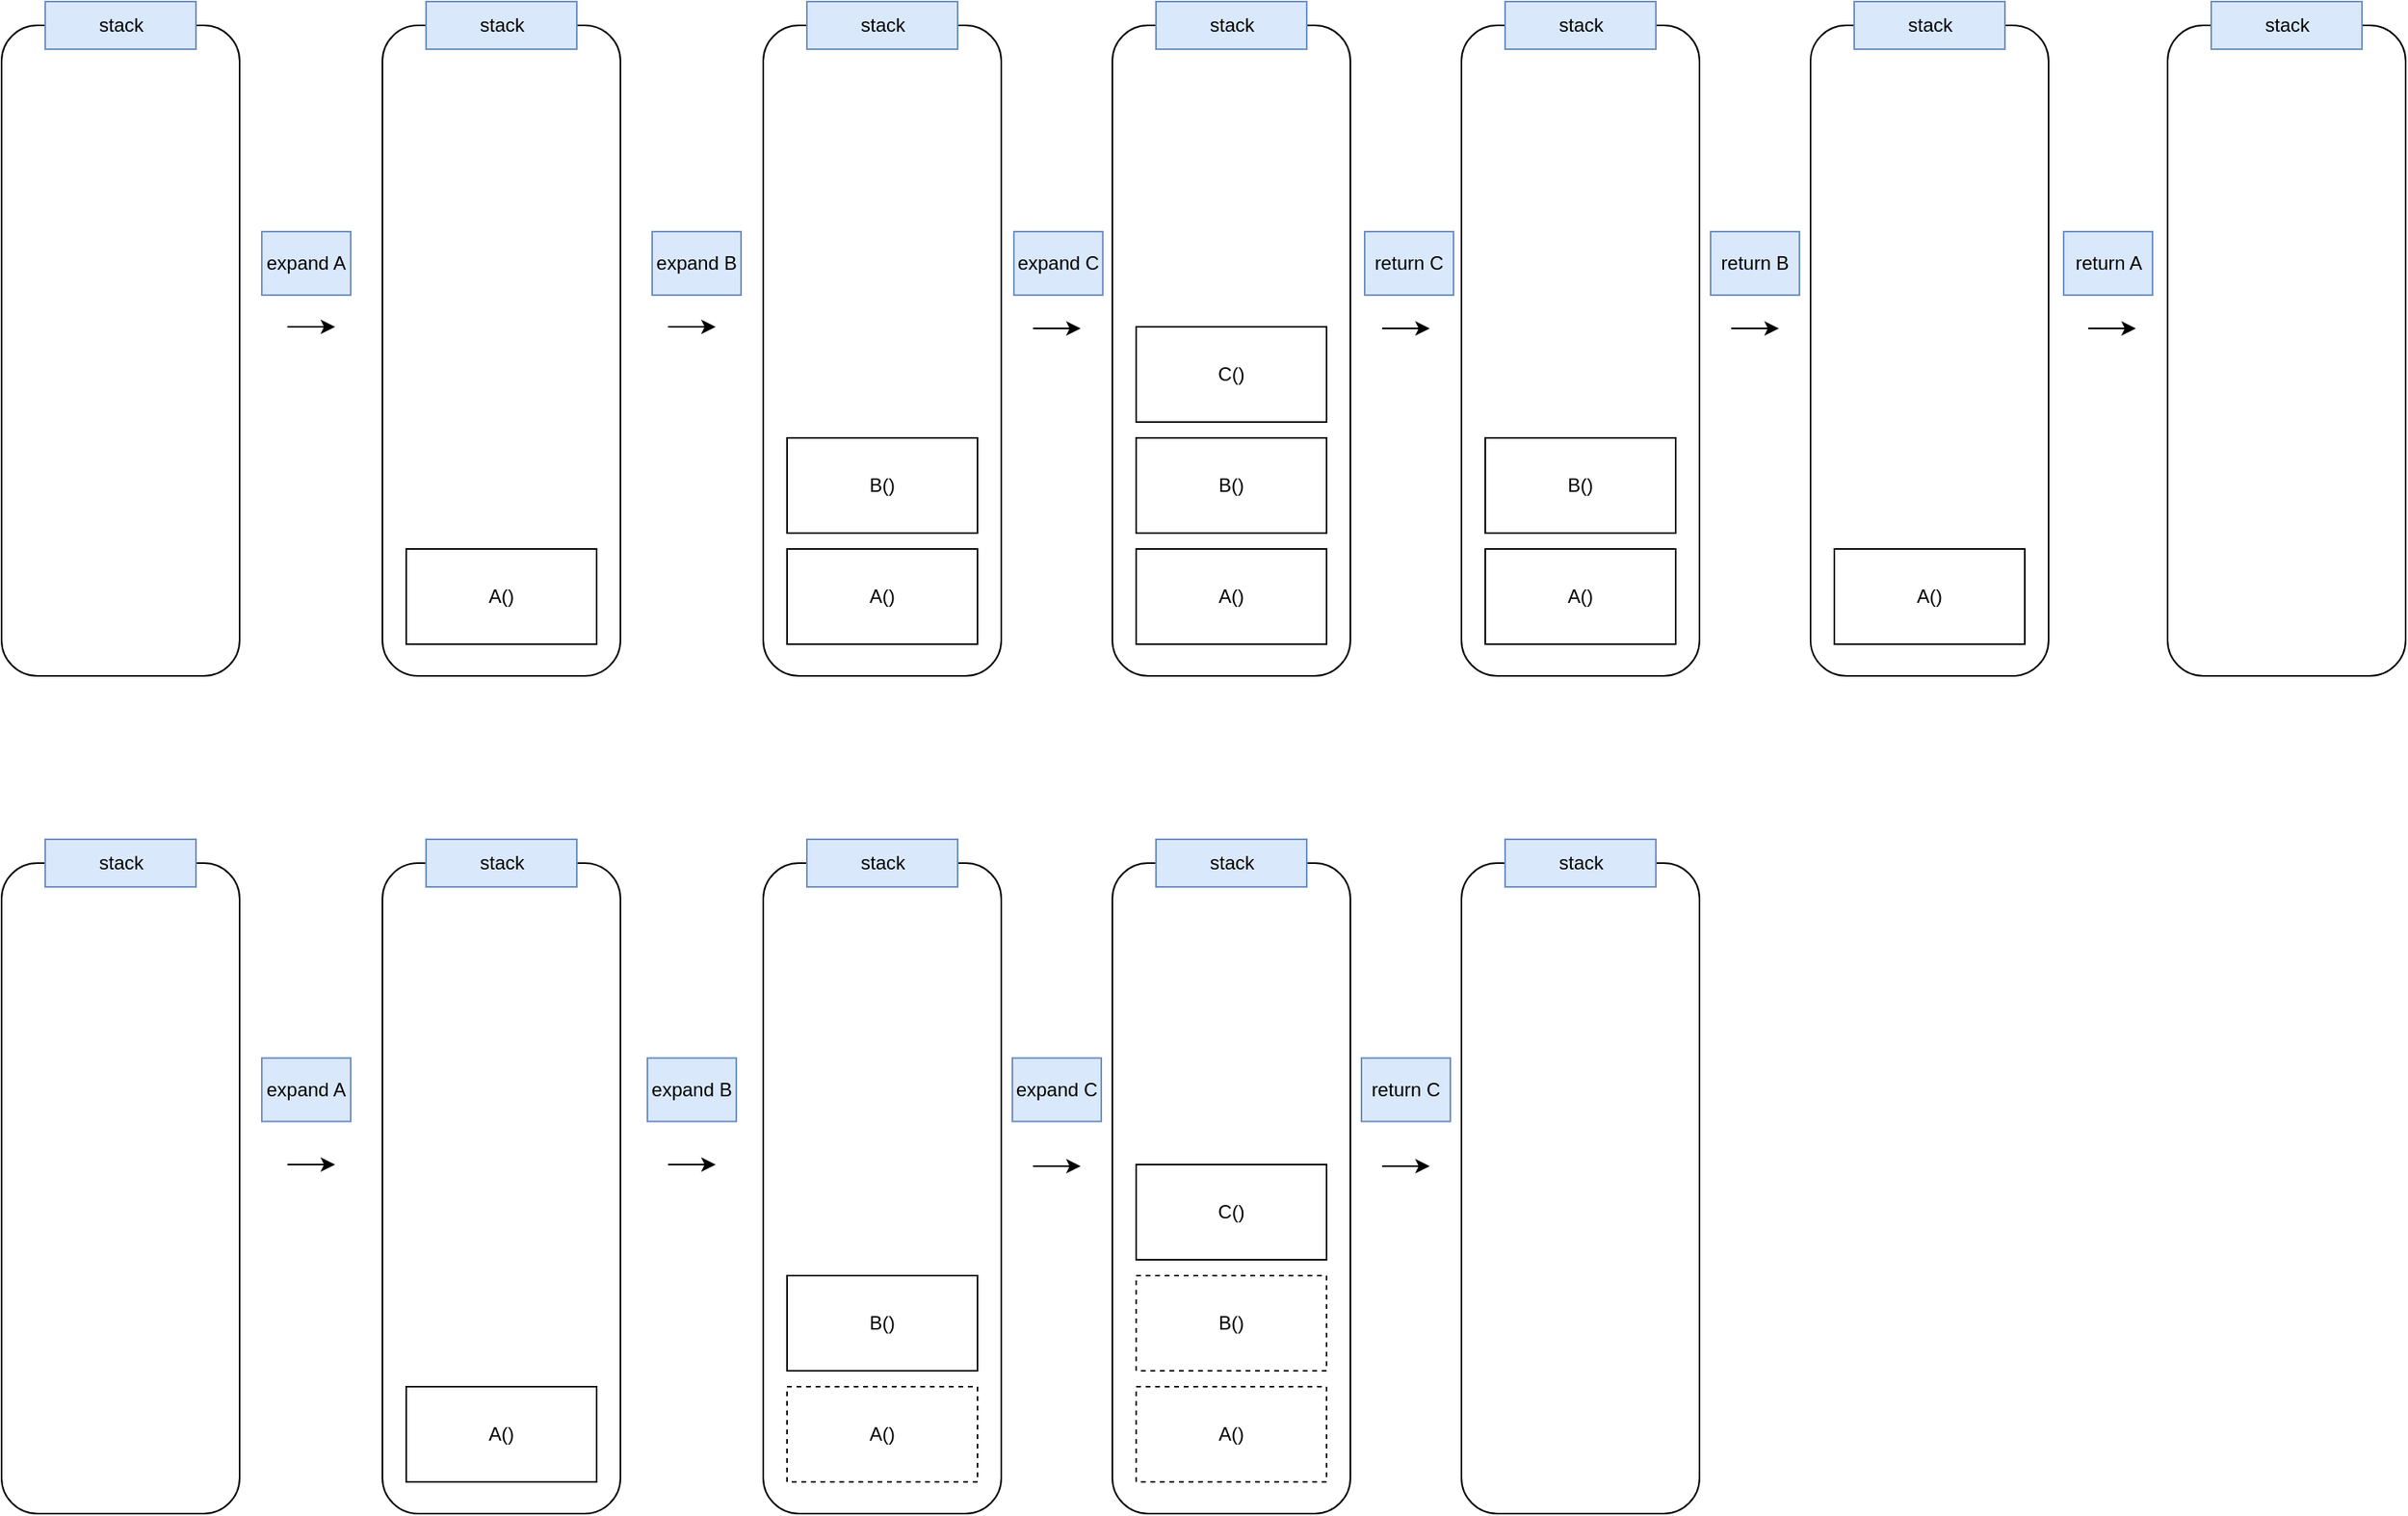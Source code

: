 <mxfile version="10.6.0" type="device"><diagram id="D8ULcA0jvJnauw_m7xs9" name="Page-1"><mxGraphModel dx="768" dy="461" grid="1" gridSize="10" guides="1" tooltips="1" connect="1" arrows="1" fold="1" page="1" pageScale="1" pageWidth="1654" pageHeight="2336" math="0" shadow="0"><root><mxCell id="0"/><mxCell id="1" parent="0"/><mxCell id="I5cBYjvvD9PyUDB_pnZo-1" value="" style="rounded=1;whiteSpace=wrap;html=1;" vertex="1" parent="1"><mxGeometry x="250" y="90" width="150" height="410" as="geometry"/></mxCell><mxCell id="I5cBYjvvD9PyUDB_pnZo-2" value="A()" style="rounded=0;whiteSpace=wrap;html=1;" vertex="1" parent="1"><mxGeometry x="265" y="420" width="120" height="60" as="geometry"/></mxCell><mxCell id="I5cBYjvvD9PyUDB_pnZo-6" value="" style="rounded=1;whiteSpace=wrap;html=1;" vertex="1" parent="1"><mxGeometry x="490" y="90" width="150" height="410" as="geometry"/></mxCell><mxCell id="I5cBYjvvD9PyUDB_pnZo-7" value="A()" style="rounded=0;whiteSpace=wrap;html=1;" vertex="1" parent="1"><mxGeometry x="505" y="420" width="120" height="60" as="geometry"/></mxCell><mxCell id="I5cBYjvvD9PyUDB_pnZo-10" value="" style="rounded=1;whiteSpace=wrap;html=1;" vertex="1" parent="1"><mxGeometry x="710" y="90" width="150" height="410" as="geometry"/></mxCell><mxCell id="I5cBYjvvD9PyUDB_pnZo-14" value="" style="endArrow=classic;html=1;" edge="1" parent="1"><mxGeometry width="50" height="50" relative="1" as="geometry"><mxPoint x="660" y="281" as="sourcePoint"/><mxPoint x="690" y="281" as="targetPoint"/></mxGeometry></mxCell><mxCell id="I5cBYjvvD9PyUDB_pnZo-15" value="" style="endArrow=classic;html=1;" edge="1" parent="1"><mxGeometry width="50" height="50" relative="1" as="geometry"><mxPoint x="430" y="280" as="sourcePoint"/><mxPoint x="460" y="280" as="targetPoint"/></mxGeometry></mxCell><mxCell id="I5cBYjvvD9PyUDB_pnZo-16" value="A()" style="rounded=0;whiteSpace=wrap;html=1;" vertex="1" parent="1"><mxGeometry x="725" y="420" width="120" height="60" as="geometry"/></mxCell><mxCell id="I5cBYjvvD9PyUDB_pnZo-17" value="B()" style="rounded=0;whiteSpace=wrap;html=1;" vertex="1" parent="1"><mxGeometry x="725" y="350" width="120" height="60" as="geometry"/></mxCell><mxCell id="I5cBYjvvD9PyUDB_pnZo-18" value="C()" style="rounded=0;whiteSpace=wrap;html=1;" vertex="1" parent="1"><mxGeometry x="725" y="280" width="120" height="60" as="geometry"/></mxCell><mxCell id="I5cBYjvvD9PyUDB_pnZo-19" value="B()" style="rounded=0;whiteSpace=wrap;html=1;" vertex="1" parent="1"><mxGeometry x="505" y="350" width="120" height="60" as="geometry"/></mxCell><mxCell id="I5cBYjvvD9PyUDB_pnZo-20" value="" style="rounded=1;whiteSpace=wrap;html=1;" vertex="1" parent="1"><mxGeometry x="10" y="90" width="150" height="410" as="geometry"/></mxCell><mxCell id="I5cBYjvvD9PyUDB_pnZo-21" value="" style="endArrow=classic;html=1;" edge="1" parent="1"><mxGeometry width="50" height="50" relative="1" as="geometry"><mxPoint x="190.167" y="280" as="sourcePoint"/><mxPoint x="220.167" y="280" as="targetPoint"/></mxGeometry></mxCell><mxCell id="I5cBYjvvD9PyUDB_pnZo-22" value="stack" style="rounded=0;whiteSpace=wrap;html=1;fillColor=#dae8fc;strokeColor=#6c8ebf;" vertex="1" parent="1"><mxGeometry x="37.5" y="75" width="95" height="30" as="geometry"/></mxCell><mxCell id="I5cBYjvvD9PyUDB_pnZo-23" value="stack" style="rounded=0;whiteSpace=wrap;html=1;fillColor=#dae8fc;strokeColor=#6c8ebf;" vertex="1" parent="1"><mxGeometry x="277.5" y="75" width="95" height="30" as="geometry"/></mxCell><mxCell id="I5cBYjvvD9PyUDB_pnZo-24" value="stack" style="rounded=0;whiteSpace=wrap;html=1;fillColor=#dae8fc;strokeColor=#6c8ebf;" vertex="1" parent="1"><mxGeometry x="517.5" y="75" width="95" height="30" as="geometry"/></mxCell><mxCell id="I5cBYjvvD9PyUDB_pnZo-25" value="stack" style="rounded=0;whiteSpace=wrap;html=1;fillColor=#dae8fc;strokeColor=#6c8ebf;" vertex="1" parent="1"><mxGeometry x="737.5" y="75" width="95" height="30" as="geometry"/></mxCell><mxCell id="I5cBYjvvD9PyUDB_pnZo-26" value="" style="rounded=1;whiteSpace=wrap;html=1;" vertex="1" parent="1"><mxGeometry x="930" y="90" width="150" height="410" as="geometry"/></mxCell><mxCell id="I5cBYjvvD9PyUDB_pnZo-27" value="" style="endArrow=classic;html=1;" edge="1" parent="1"><mxGeometry width="50" height="50" relative="1" as="geometry"><mxPoint x="880" y="281" as="sourcePoint"/><mxPoint x="910" y="281" as="targetPoint"/></mxGeometry></mxCell><mxCell id="I5cBYjvvD9PyUDB_pnZo-28" value="A()" style="rounded=0;whiteSpace=wrap;html=1;" vertex="1" parent="1"><mxGeometry x="945" y="420" width="120" height="60" as="geometry"/></mxCell><mxCell id="I5cBYjvvD9PyUDB_pnZo-29" value="B()" style="rounded=0;whiteSpace=wrap;html=1;" vertex="1" parent="1"><mxGeometry x="945" y="350" width="120" height="60" as="geometry"/></mxCell><mxCell id="I5cBYjvvD9PyUDB_pnZo-31" value="" style="rounded=1;whiteSpace=wrap;html=1;" vertex="1" parent="1"><mxGeometry x="1150" y="90" width="150" height="410" as="geometry"/></mxCell><mxCell id="I5cBYjvvD9PyUDB_pnZo-32" value="" style="endArrow=classic;html=1;" edge="1" parent="1"><mxGeometry width="50" height="50" relative="1" as="geometry"><mxPoint x="1100" y="281" as="sourcePoint"/><mxPoint x="1130" y="281" as="targetPoint"/></mxGeometry></mxCell><mxCell id="I5cBYjvvD9PyUDB_pnZo-33" value="A()" style="rounded=0;whiteSpace=wrap;html=1;" vertex="1" parent="1"><mxGeometry x="1165" y="420" width="120" height="60" as="geometry"/></mxCell><mxCell id="I5cBYjvvD9PyUDB_pnZo-36" value="" style="rounded=1;whiteSpace=wrap;html=1;" vertex="1" parent="1"><mxGeometry x="1375" y="90" width="150" height="410" as="geometry"/></mxCell><mxCell id="I5cBYjvvD9PyUDB_pnZo-37" value="" style="endArrow=classic;html=1;" edge="1" parent="1"><mxGeometry width="50" height="50" relative="1" as="geometry"><mxPoint x="1325" y="281" as="sourcePoint"/><mxPoint x="1355" y="281" as="targetPoint"/></mxGeometry></mxCell><mxCell id="I5cBYjvvD9PyUDB_pnZo-41" value="stack" style="rounded=0;whiteSpace=wrap;html=1;fillColor=#dae8fc;strokeColor=#6c8ebf;" vertex="1" parent="1"><mxGeometry x="957.5" y="75" width="95" height="30" as="geometry"/></mxCell><mxCell id="I5cBYjvvD9PyUDB_pnZo-42" value="stack" style="rounded=0;whiteSpace=wrap;html=1;fillColor=#dae8fc;strokeColor=#6c8ebf;" vertex="1" parent="1"><mxGeometry x="1177.5" y="75" width="95" height="30" as="geometry"/></mxCell><mxCell id="I5cBYjvvD9PyUDB_pnZo-43" value="stack" style="rounded=0;whiteSpace=wrap;html=1;fillColor=#dae8fc;strokeColor=#6c8ebf;" vertex="1" parent="1"><mxGeometry x="1402.5" y="75" width="95" height="30" as="geometry"/></mxCell><mxCell id="I5cBYjvvD9PyUDB_pnZo-44" value="" style="rounded=1;whiteSpace=wrap;html=1;" vertex="1" parent="1"><mxGeometry x="250" y="618" width="150" height="410" as="geometry"/></mxCell><mxCell id="I5cBYjvvD9PyUDB_pnZo-45" value="A()" style="rounded=0;whiteSpace=wrap;html=1;" vertex="1" parent="1"><mxGeometry x="265" y="948" width="120" height="60" as="geometry"/></mxCell><mxCell id="I5cBYjvvD9PyUDB_pnZo-46" value="" style="rounded=1;whiteSpace=wrap;html=1;" vertex="1" parent="1"><mxGeometry x="490" y="618" width="150" height="410" as="geometry"/></mxCell><mxCell id="I5cBYjvvD9PyUDB_pnZo-47" value="A()" style="rounded=0;whiteSpace=wrap;html=1;dashed=1;" vertex="1" parent="1"><mxGeometry x="505" y="948" width="120" height="60" as="geometry"/></mxCell><mxCell id="I5cBYjvvD9PyUDB_pnZo-48" value="" style="rounded=1;whiteSpace=wrap;html=1;" vertex="1" parent="1"><mxGeometry x="710" y="618" width="150" height="410" as="geometry"/></mxCell><mxCell id="I5cBYjvvD9PyUDB_pnZo-49" value="" style="endArrow=classic;html=1;" edge="1" parent="1"><mxGeometry width="50" height="50" relative="1" as="geometry"><mxPoint x="660" y="809" as="sourcePoint"/><mxPoint x="690" y="809" as="targetPoint"/></mxGeometry></mxCell><mxCell id="I5cBYjvvD9PyUDB_pnZo-50" value="" style="endArrow=classic;html=1;" edge="1" parent="1"><mxGeometry width="50" height="50" relative="1" as="geometry"><mxPoint x="430" y="808" as="sourcePoint"/><mxPoint x="460" y="808" as="targetPoint"/></mxGeometry></mxCell><mxCell id="I5cBYjvvD9PyUDB_pnZo-51" value="A()" style="rounded=0;whiteSpace=wrap;html=1;dashed=1;" vertex="1" parent="1"><mxGeometry x="725" y="948" width="120" height="60" as="geometry"/></mxCell><mxCell id="I5cBYjvvD9PyUDB_pnZo-52" value="B()" style="rounded=0;whiteSpace=wrap;html=1;dashed=1;" vertex="1" parent="1"><mxGeometry x="725" y="878" width="120" height="60" as="geometry"/></mxCell><mxCell id="I5cBYjvvD9PyUDB_pnZo-53" value="C()" style="rounded=0;whiteSpace=wrap;html=1;" vertex="1" parent="1"><mxGeometry x="725" y="808" width="120" height="60" as="geometry"/></mxCell><mxCell id="I5cBYjvvD9PyUDB_pnZo-54" value="B()" style="rounded=0;whiteSpace=wrap;html=1;" vertex="1" parent="1"><mxGeometry x="505" y="878" width="120" height="60" as="geometry"/></mxCell><mxCell id="I5cBYjvvD9PyUDB_pnZo-55" value="" style="rounded=1;whiteSpace=wrap;html=1;" vertex="1" parent="1"><mxGeometry x="10" y="618" width="150" height="410" as="geometry"/></mxCell><mxCell id="I5cBYjvvD9PyUDB_pnZo-56" value="" style="endArrow=classic;html=1;" edge="1" parent="1"><mxGeometry width="50" height="50" relative="1" as="geometry"><mxPoint x="190.167" y="808" as="sourcePoint"/><mxPoint x="220.167" y="808" as="targetPoint"/></mxGeometry></mxCell><mxCell id="I5cBYjvvD9PyUDB_pnZo-57" value="stack" style="rounded=0;whiteSpace=wrap;html=1;fillColor=#dae8fc;strokeColor=#6c8ebf;" vertex="1" parent="1"><mxGeometry x="37.5" y="603" width="95" height="30" as="geometry"/></mxCell><mxCell id="I5cBYjvvD9PyUDB_pnZo-58" value="stack" style="rounded=0;whiteSpace=wrap;html=1;fillColor=#dae8fc;strokeColor=#6c8ebf;" vertex="1" parent="1"><mxGeometry x="277.5" y="603" width="95" height="30" as="geometry"/></mxCell><mxCell id="I5cBYjvvD9PyUDB_pnZo-59" value="stack" style="rounded=0;whiteSpace=wrap;html=1;fillColor=#dae8fc;strokeColor=#6c8ebf;" vertex="1" parent="1"><mxGeometry x="517.5" y="603" width="95" height="30" as="geometry"/></mxCell><mxCell id="I5cBYjvvD9PyUDB_pnZo-60" value="stack" style="rounded=0;whiteSpace=wrap;html=1;fillColor=#dae8fc;strokeColor=#6c8ebf;" vertex="1" parent="1"><mxGeometry x="737.5" y="603" width="95" height="30" as="geometry"/></mxCell><mxCell id="I5cBYjvvD9PyUDB_pnZo-61" value="" style="rounded=1;whiteSpace=wrap;html=1;" vertex="1" parent="1"><mxGeometry x="930" y="618" width="150" height="410" as="geometry"/></mxCell><mxCell id="I5cBYjvvD9PyUDB_pnZo-62" value="" style="endArrow=classic;html=1;" edge="1" parent="1"><mxGeometry width="50" height="50" relative="1" as="geometry"><mxPoint x="880" y="809" as="sourcePoint"/><mxPoint x="910" y="809" as="targetPoint"/></mxGeometry></mxCell><mxCell id="I5cBYjvvD9PyUDB_pnZo-70" value="stack" style="rounded=0;whiteSpace=wrap;html=1;fillColor=#dae8fc;strokeColor=#6c8ebf;" vertex="1" parent="1"><mxGeometry x="957.5" y="603" width="95" height="30" as="geometry"/></mxCell><mxCell id="I5cBYjvvD9PyUDB_pnZo-74" value="expand A" style="rounded=0;whiteSpace=wrap;html=1;fillColor=#dae8fc;strokeColor=#6c8ebf;" vertex="1" parent="1"><mxGeometry x="174" y="220" width="56" height="40" as="geometry"/></mxCell><mxCell id="I5cBYjvvD9PyUDB_pnZo-79" value="expand B" style="rounded=0;whiteSpace=wrap;html=1;fillColor=#dae8fc;strokeColor=#6c8ebf;" vertex="1" parent="1"><mxGeometry x="420" y="220" width="56" height="40" as="geometry"/></mxCell><mxCell id="I5cBYjvvD9PyUDB_pnZo-80" value="expand C" style="rounded=0;whiteSpace=wrap;html=1;fillColor=#dae8fc;strokeColor=#6c8ebf;" vertex="1" parent="1"><mxGeometry x="647.952" y="220" width="56" height="40" as="geometry"/></mxCell><mxCell id="I5cBYjvvD9PyUDB_pnZo-81" value="return C" style="rounded=0;whiteSpace=wrap;html=1;fillColor=#dae8fc;strokeColor=#6c8ebf;" vertex="1" parent="1"><mxGeometry x="869" y="220" width="56" height="40" as="geometry"/></mxCell><mxCell id="I5cBYjvvD9PyUDB_pnZo-82" value="return B" style="rounded=0;whiteSpace=wrap;html=1;fillColor=#dae8fc;strokeColor=#6c8ebf;" vertex="1" parent="1"><mxGeometry x="1087" y="220" width="56" height="40" as="geometry"/></mxCell><mxCell id="I5cBYjvvD9PyUDB_pnZo-83" value="return A" style="rounded=0;whiteSpace=wrap;html=1;fillColor=#dae8fc;strokeColor=#6c8ebf;" vertex="1" parent="1"><mxGeometry x="1309.5" y="220" width="56" height="40" as="geometry"/></mxCell><mxCell id="I5cBYjvvD9PyUDB_pnZo-84" value="expand A" style="rounded=0;whiteSpace=wrap;html=1;fillColor=#dae8fc;strokeColor=#6c8ebf;" vertex="1" parent="1"><mxGeometry x="174" y="740.833" width="56" height="40" as="geometry"/></mxCell><mxCell id="I5cBYjvvD9PyUDB_pnZo-85" value="expand B" style="rounded=0;whiteSpace=wrap;html=1;fillColor=#dae8fc;strokeColor=#6c8ebf;" vertex="1" parent="1"><mxGeometry x="417" y="740.833" width="56" height="40" as="geometry"/></mxCell><mxCell id="I5cBYjvvD9PyUDB_pnZo-86" value="expand C" style="rounded=0;whiteSpace=wrap;html=1;fillColor=#dae8fc;strokeColor=#6c8ebf;" vertex="1" parent="1"><mxGeometry x="647" y="740.833" width="56" height="40" as="geometry"/></mxCell><mxCell id="I5cBYjvvD9PyUDB_pnZo-87" value="return C" style="rounded=0;whiteSpace=wrap;html=1;fillColor=#dae8fc;strokeColor=#6c8ebf;" vertex="1" parent="1"><mxGeometry x="867" y="740.833" width="56" height="40" as="geometry"/></mxCell></root></mxGraphModel></diagram></mxfile>